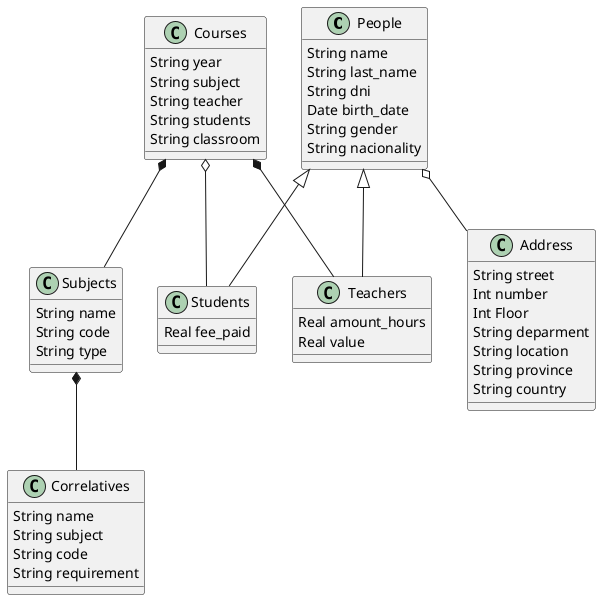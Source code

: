 @startuml

class People {
    String name
    String last_name
    String dni
    Date birth_date
    String gender
    String nacionality
}

class Students {
    Real fee_paid
}

class Teachers {
    Real amount_hours
    Real value
}

class Address {
    String street
    Int number
    Int Floor 
    String deparment 
    String location 
    String province 
    String country
}

class Subjects {
    String name
    String code 
    String type
}

class Correlatives {
    String name 
    String subject
    String code 
    String requirement
}

class Courses {
    String year
    String subject
    String teacher
    String students 
    String classroom
}

People <|-- Students
People <|-- Teachers
People o-- Address

Subjects *-- Correlatives

Courses *-- Subjects
Courses o-- Students
Courses *-- Teachers

@enduml